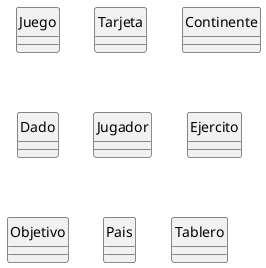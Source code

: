 @startuml Diagrama de clases
skinparam classAttributeIconSize 0
skinparam style strictuml
hide class circle
hide abstract circle


class Juego{}
class Tarjeta{}
class Continente{}
class Dado{}
class Jugador{}
class Ejercito{}
class Objetivo{}
class Pais{}
class Tablero{}


@enduml